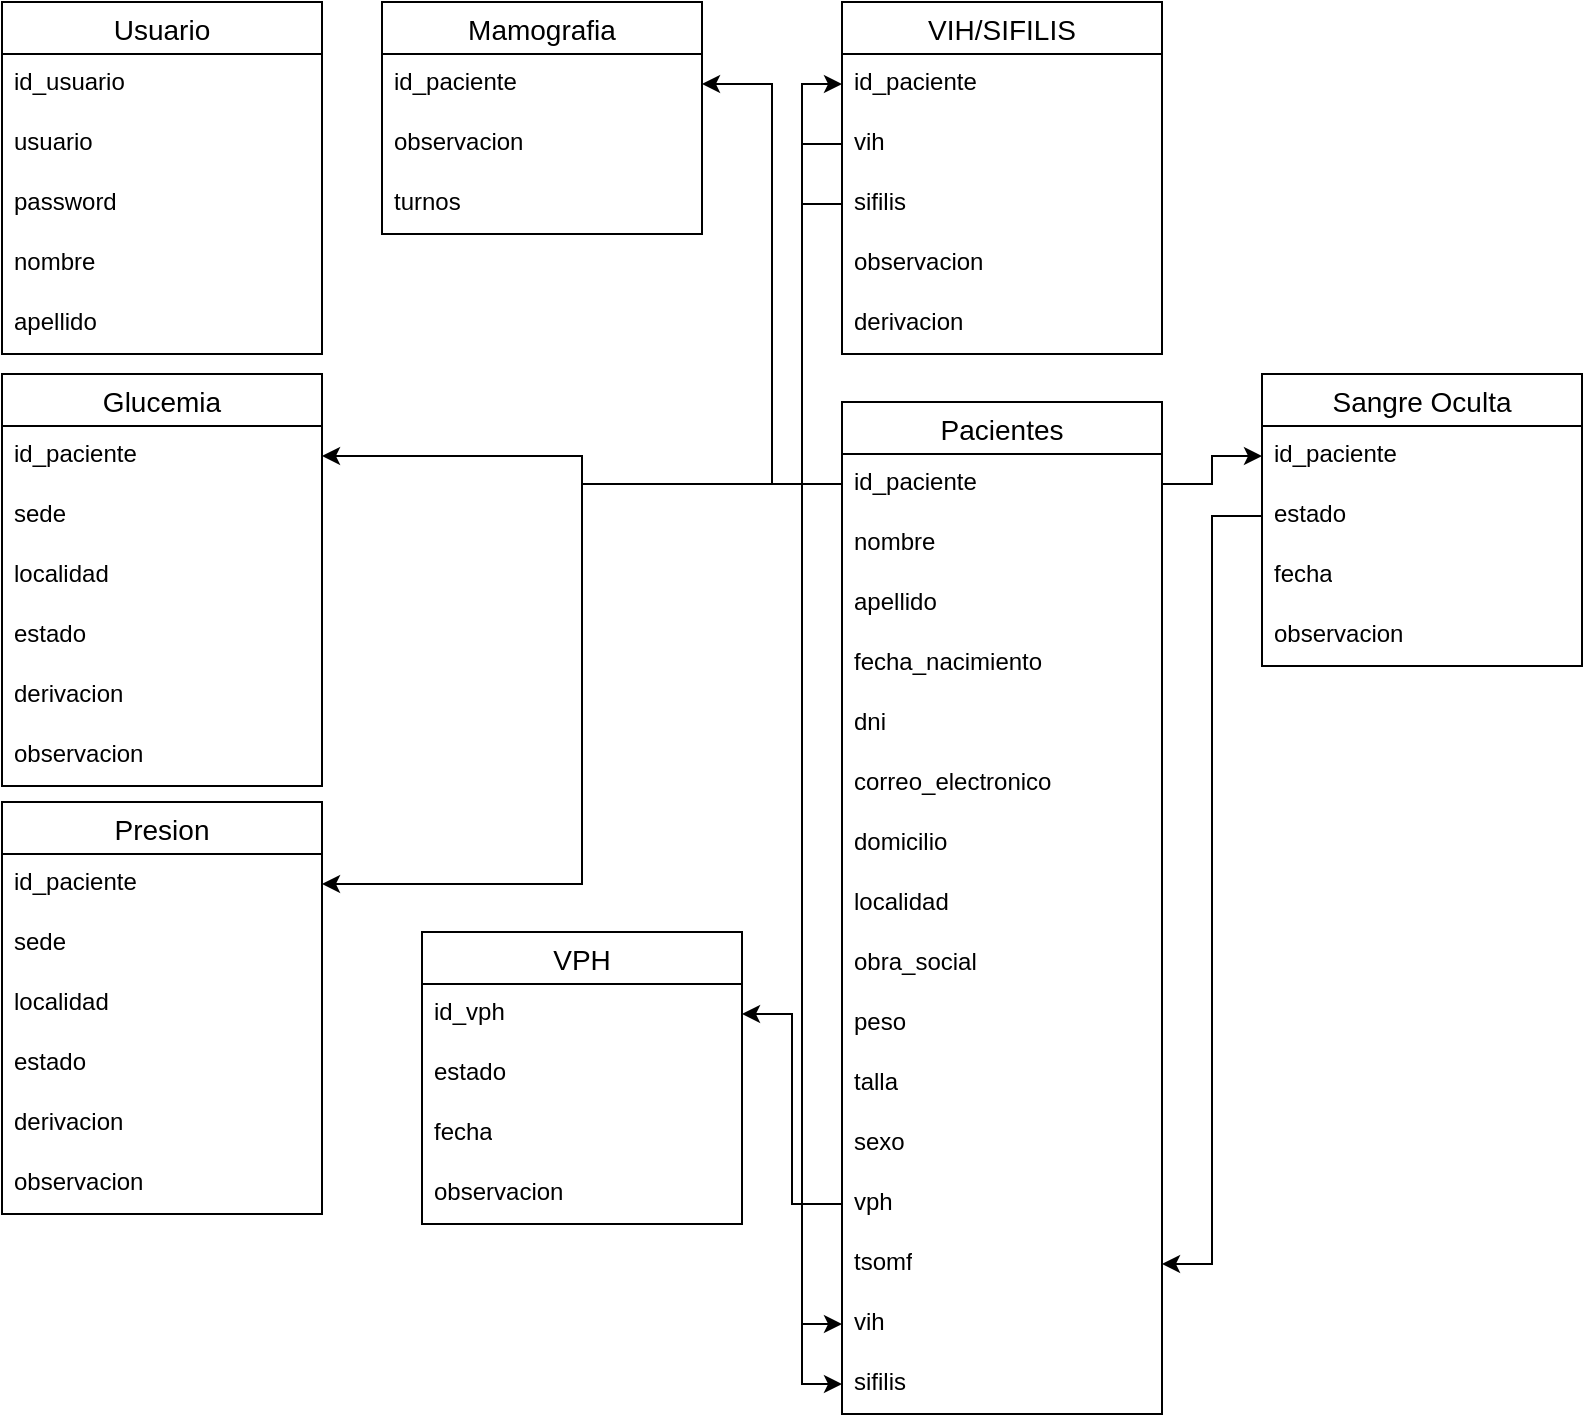 <mxfile version="21.7.5" type="device">
  <diagram name="Página-1" id="u-QSpupwLxlLvjrXL0Nx">
    <mxGraphModel dx="1114" dy="610" grid="1" gridSize="10" guides="1" tooltips="1" connect="1" arrows="1" fold="1" page="1" pageScale="1" pageWidth="827" pageHeight="1169" math="0" shadow="0">
      <root>
        <mxCell id="0" />
        <mxCell id="1" parent="0" />
        <mxCell id="ECE8zf6BJobS1JyCDbWX-42" value="Usuario" style="swimlane;fontStyle=0;childLayout=stackLayout;horizontal=1;startSize=26;horizontalStack=0;resizeParent=1;resizeParentMax=0;resizeLast=0;collapsible=1;marginBottom=0;align=center;fontSize=14;" vertex="1" parent="1">
          <mxGeometry x="30" y="10" width="160" height="176" as="geometry" />
        </mxCell>
        <mxCell id="ECE8zf6BJobS1JyCDbWX-43" value="id_usuario" style="text;strokeColor=none;fillColor=none;spacingLeft=4;spacingRight=4;overflow=hidden;rotatable=0;points=[[0,0.5],[1,0.5]];portConstraint=eastwest;fontSize=12;whiteSpace=wrap;html=1;" vertex="1" parent="ECE8zf6BJobS1JyCDbWX-42">
          <mxGeometry y="26" width="160" height="30" as="geometry" />
        </mxCell>
        <mxCell id="ECE8zf6BJobS1JyCDbWX-44" value="usuario" style="text;strokeColor=none;fillColor=none;spacingLeft=4;spacingRight=4;overflow=hidden;rotatable=0;points=[[0,0.5],[1,0.5]];portConstraint=eastwest;fontSize=12;whiteSpace=wrap;html=1;" vertex="1" parent="ECE8zf6BJobS1JyCDbWX-42">
          <mxGeometry y="56" width="160" height="30" as="geometry" />
        </mxCell>
        <mxCell id="ECE8zf6BJobS1JyCDbWX-45" value="password" style="text;strokeColor=none;fillColor=none;spacingLeft=4;spacingRight=4;overflow=hidden;rotatable=0;points=[[0,0.5],[1,0.5]];portConstraint=eastwest;fontSize=12;whiteSpace=wrap;html=1;" vertex="1" parent="ECE8zf6BJobS1JyCDbWX-42">
          <mxGeometry y="86" width="160" height="30" as="geometry" />
        </mxCell>
        <mxCell id="ECE8zf6BJobS1JyCDbWX-46" value="nombre" style="text;strokeColor=none;fillColor=none;spacingLeft=4;spacingRight=4;overflow=hidden;rotatable=0;points=[[0,0.5],[1,0.5]];portConstraint=eastwest;fontSize=12;whiteSpace=wrap;html=1;" vertex="1" parent="ECE8zf6BJobS1JyCDbWX-42">
          <mxGeometry y="116" width="160" height="30" as="geometry" />
        </mxCell>
        <mxCell id="ECE8zf6BJobS1JyCDbWX-48" value="apellido" style="text;strokeColor=none;fillColor=none;spacingLeft=4;spacingRight=4;overflow=hidden;rotatable=0;points=[[0,0.5],[1,0.5]];portConstraint=eastwest;fontSize=12;whiteSpace=wrap;html=1;" vertex="1" parent="ECE8zf6BJobS1JyCDbWX-42">
          <mxGeometry y="146" width="160" height="30" as="geometry" />
        </mxCell>
        <mxCell id="ECE8zf6BJobS1JyCDbWX-49" value="Pacientes" style="swimlane;fontStyle=0;childLayout=stackLayout;horizontal=1;startSize=26;horizontalStack=0;resizeParent=1;resizeParentMax=0;resizeLast=0;collapsible=1;marginBottom=0;align=center;fontSize=14;" vertex="1" parent="1">
          <mxGeometry x="450" y="210" width="160" height="506" as="geometry" />
        </mxCell>
        <mxCell id="ECE8zf6BJobS1JyCDbWX-50" value="id_paciente" style="text;strokeColor=none;fillColor=none;spacingLeft=4;spacingRight=4;overflow=hidden;rotatable=0;points=[[0,0.5],[1,0.5]];portConstraint=eastwest;fontSize=12;whiteSpace=wrap;html=1;" vertex="1" parent="ECE8zf6BJobS1JyCDbWX-49">
          <mxGeometry y="26" width="160" height="30" as="geometry" />
        </mxCell>
        <mxCell id="ECE8zf6BJobS1JyCDbWX-51" value="nombre" style="text;strokeColor=none;fillColor=none;spacingLeft=4;spacingRight=4;overflow=hidden;rotatable=0;points=[[0,0.5],[1,0.5]];portConstraint=eastwest;fontSize=12;whiteSpace=wrap;html=1;" vertex="1" parent="ECE8zf6BJobS1JyCDbWX-49">
          <mxGeometry y="56" width="160" height="30" as="geometry" />
        </mxCell>
        <mxCell id="ECE8zf6BJobS1JyCDbWX-52" value="apellido" style="text;strokeColor=none;fillColor=none;spacingLeft=4;spacingRight=4;overflow=hidden;rotatable=0;points=[[0,0.5],[1,0.5]];portConstraint=eastwest;fontSize=12;whiteSpace=wrap;html=1;" vertex="1" parent="ECE8zf6BJobS1JyCDbWX-49">
          <mxGeometry y="86" width="160" height="30" as="geometry" />
        </mxCell>
        <mxCell id="ECE8zf6BJobS1JyCDbWX-53" value="fecha_nacimiento" style="text;strokeColor=none;fillColor=none;spacingLeft=4;spacingRight=4;overflow=hidden;rotatable=0;points=[[0,0.5],[1,0.5]];portConstraint=eastwest;fontSize=12;whiteSpace=wrap;html=1;" vertex="1" parent="ECE8zf6BJobS1JyCDbWX-49">
          <mxGeometry y="116" width="160" height="30" as="geometry" />
        </mxCell>
        <mxCell id="ECE8zf6BJobS1JyCDbWX-54" value="dni" style="text;strokeColor=none;fillColor=none;spacingLeft=4;spacingRight=4;overflow=hidden;rotatable=0;points=[[0,0.5],[1,0.5]];portConstraint=eastwest;fontSize=12;whiteSpace=wrap;html=1;" vertex="1" parent="ECE8zf6BJobS1JyCDbWX-49">
          <mxGeometry y="146" width="160" height="30" as="geometry" />
        </mxCell>
        <mxCell id="ECE8zf6BJobS1JyCDbWX-55" value="correo_electronico" style="text;strokeColor=none;fillColor=none;spacingLeft=4;spacingRight=4;overflow=hidden;rotatable=0;points=[[0,0.5],[1,0.5]];portConstraint=eastwest;fontSize=12;whiteSpace=wrap;html=1;" vertex="1" parent="ECE8zf6BJobS1JyCDbWX-49">
          <mxGeometry y="176" width="160" height="30" as="geometry" />
        </mxCell>
        <mxCell id="ECE8zf6BJobS1JyCDbWX-56" value="domicilio" style="text;strokeColor=none;fillColor=none;spacingLeft=4;spacingRight=4;overflow=hidden;rotatable=0;points=[[0,0.5],[1,0.5]];portConstraint=eastwest;fontSize=12;whiteSpace=wrap;html=1;" vertex="1" parent="ECE8zf6BJobS1JyCDbWX-49">
          <mxGeometry y="206" width="160" height="30" as="geometry" />
        </mxCell>
        <mxCell id="ECE8zf6BJobS1JyCDbWX-57" value="localidad" style="text;strokeColor=none;fillColor=none;spacingLeft=4;spacingRight=4;overflow=hidden;rotatable=0;points=[[0,0.5],[1,0.5]];portConstraint=eastwest;fontSize=12;whiteSpace=wrap;html=1;" vertex="1" parent="ECE8zf6BJobS1JyCDbWX-49">
          <mxGeometry y="236" width="160" height="30" as="geometry" />
        </mxCell>
        <mxCell id="ECE8zf6BJobS1JyCDbWX-58" value="obra_social" style="text;strokeColor=none;fillColor=none;spacingLeft=4;spacingRight=4;overflow=hidden;rotatable=0;points=[[0,0.5],[1,0.5]];portConstraint=eastwest;fontSize=12;whiteSpace=wrap;html=1;" vertex="1" parent="ECE8zf6BJobS1JyCDbWX-49">
          <mxGeometry y="266" width="160" height="30" as="geometry" />
        </mxCell>
        <mxCell id="ECE8zf6BJobS1JyCDbWX-115" value="peso" style="text;strokeColor=none;fillColor=none;spacingLeft=4;spacingRight=4;overflow=hidden;rotatable=0;points=[[0,0.5],[1,0.5]];portConstraint=eastwest;fontSize=12;whiteSpace=wrap;html=1;" vertex="1" parent="ECE8zf6BJobS1JyCDbWX-49">
          <mxGeometry y="296" width="160" height="30" as="geometry" />
        </mxCell>
        <mxCell id="ECE8zf6BJobS1JyCDbWX-116" value="talla" style="text;strokeColor=none;fillColor=none;spacingLeft=4;spacingRight=4;overflow=hidden;rotatable=0;points=[[0,0.5],[1,0.5]];portConstraint=eastwest;fontSize=12;whiteSpace=wrap;html=1;" vertex="1" parent="ECE8zf6BJobS1JyCDbWX-49">
          <mxGeometry y="326" width="160" height="30" as="geometry" />
        </mxCell>
        <mxCell id="ECE8zf6BJobS1JyCDbWX-121" value="sexo" style="text;strokeColor=none;fillColor=none;spacingLeft=4;spacingRight=4;overflow=hidden;rotatable=0;points=[[0,0.5],[1,0.5]];portConstraint=eastwest;fontSize=12;whiteSpace=wrap;html=1;" vertex="1" parent="ECE8zf6BJobS1JyCDbWX-49">
          <mxGeometry y="356" width="160" height="30" as="geometry" />
        </mxCell>
        <mxCell id="ECE8zf6BJobS1JyCDbWX-128" value="vph" style="text;strokeColor=none;fillColor=none;spacingLeft=4;spacingRight=4;overflow=hidden;rotatable=0;points=[[0,0.5],[1,0.5]];portConstraint=eastwest;fontSize=12;whiteSpace=wrap;html=1;" vertex="1" parent="ECE8zf6BJobS1JyCDbWX-49">
          <mxGeometry y="386" width="160" height="30" as="geometry" />
        </mxCell>
        <mxCell id="ECE8zf6BJobS1JyCDbWX-137" value="tsomf" style="text;strokeColor=none;fillColor=none;spacingLeft=4;spacingRight=4;overflow=hidden;rotatable=0;points=[[0,0.5],[1,0.5]];portConstraint=eastwest;fontSize=12;whiteSpace=wrap;html=1;" vertex="1" parent="ECE8zf6BJobS1JyCDbWX-49">
          <mxGeometry y="416" width="160" height="30" as="geometry" />
        </mxCell>
        <mxCell id="ECE8zf6BJobS1JyCDbWX-139" value="vih" style="text;strokeColor=none;fillColor=none;spacingLeft=4;spacingRight=4;overflow=hidden;rotatable=0;points=[[0,0.5],[1,0.5]];portConstraint=eastwest;fontSize=12;whiteSpace=wrap;html=1;" vertex="1" parent="ECE8zf6BJobS1JyCDbWX-49">
          <mxGeometry y="446" width="160" height="30" as="geometry" />
        </mxCell>
        <mxCell id="ECE8zf6BJobS1JyCDbWX-140" value="sifilis" style="text;strokeColor=none;fillColor=none;spacingLeft=4;spacingRight=4;overflow=hidden;rotatable=0;points=[[0,0.5],[1,0.5]];portConstraint=eastwest;fontSize=12;whiteSpace=wrap;html=1;" vertex="1" parent="ECE8zf6BJobS1JyCDbWX-49">
          <mxGeometry y="476" width="160" height="30" as="geometry" />
        </mxCell>
        <mxCell id="ECE8zf6BJobS1JyCDbWX-67" value="Glucemia" style="swimlane;fontStyle=0;childLayout=stackLayout;horizontal=1;startSize=26;horizontalStack=0;resizeParent=1;resizeParentMax=0;resizeLast=0;collapsible=1;marginBottom=0;align=center;fontSize=14;" vertex="1" parent="1">
          <mxGeometry x="30" y="196" width="160" height="206" as="geometry" />
        </mxCell>
        <mxCell id="ECE8zf6BJobS1JyCDbWX-68" value="id_paciente" style="text;strokeColor=none;fillColor=none;spacingLeft=4;spacingRight=4;overflow=hidden;rotatable=0;points=[[0,0.5],[1,0.5]];portConstraint=eastwest;fontSize=12;whiteSpace=wrap;html=1;" vertex="1" parent="ECE8zf6BJobS1JyCDbWX-67">
          <mxGeometry y="26" width="160" height="30" as="geometry" />
        </mxCell>
        <mxCell id="ECE8zf6BJobS1JyCDbWX-69" value="sede" style="text;strokeColor=none;fillColor=none;spacingLeft=4;spacingRight=4;overflow=hidden;rotatable=0;points=[[0,0.5],[1,0.5]];portConstraint=eastwest;fontSize=12;whiteSpace=wrap;html=1;" vertex="1" parent="ECE8zf6BJobS1JyCDbWX-67">
          <mxGeometry y="56" width="160" height="30" as="geometry" />
        </mxCell>
        <mxCell id="ECE8zf6BJobS1JyCDbWX-70" value="localidad" style="text;strokeColor=none;fillColor=none;spacingLeft=4;spacingRight=4;overflow=hidden;rotatable=0;points=[[0,0.5],[1,0.5]];portConstraint=eastwest;fontSize=12;whiteSpace=wrap;html=1;" vertex="1" parent="ECE8zf6BJobS1JyCDbWX-67">
          <mxGeometry y="86" width="160" height="30" as="geometry" />
        </mxCell>
        <mxCell id="ECE8zf6BJobS1JyCDbWX-71" value="estado" style="text;strokeColor=none;fillColor=none;spacingLeft=4;spacingRight=4;overflow=hidden;rotatable=0;points=[[0,0.5],[1,0.5]];portConstraint=eastwest;fontSize=12;whiteSpace=wrap;html=1;" vertex="1" parent="ECE8zf6BJobS1JyCDbWX-67">
          <mxGeometry y="116" width="160" height="30" as="geometry" />
        </mxCell>
        <mxCell id="ECE8zf6BJobS1JyCDbWX-72" value="derivacion" style="text;strokeColor=none;fillColor=none;spacingLeft=4;spacingRight=4;overflow=hidden;rotatable=0;points=[[0,0.5],[1,0.5]];portConstraint=eastwest;fontSize=12;whiteSpace=wrap;html=1;" vertex="1" parent="ECE8zf6BJobS1JyCDbWX-67">
          <mxGeometry y="146" width="160" height="30" as="geometry" />
        </mxCell>
        <mxCell id="ECE8zf6BJobS1JyCDbWX-88" value="observacion" style="text;strokeColor=none;fillColor=none;spacingLeft=4;spacingRight=4;overflow=hidden;rotatable=0;points=[[0,0.5],[1,0.5]];portConstraint=eastwest;fontSize=12;whiteSpace=wrap;html=1;" vertex="1" parent="ECE8zf6BJobS1JyCDbWX-67">
          <mxGeometry y="176" width="160" height="30" as="geometry" />
        </mxCell>
        <mxCell id="ECE8zf6BJobS1JyCDbWX-90" value="Presion" style="swimlane;fontStyle=0;childLayout=stackLayout;horizontal=1;startSize=26;horizontalStack=0;resizeParent=1;resizeParentMax=0;resizeLast=0;collapsible=1;marginBottom=0;align=center;fontSize=14;" vertex="1" parent="1">
          <mxGeometry x="30" y="410" width="160" height="206" as="geometry" />
        </mxCell>
        <mxCell id="ECE8zf6BJobS1JyCDbWX-91" value="id_paciente" style="text;strokeColor=none;fillColor=none;spacingLeft=4;spacingRight=4;overflow=hidden;rotatable=0;points=[[0,0.5],[1,0.5]];portConstraint=eastwest;fontSize=12;whiteSpace=wrap;html=1;" vertex="1" parent="ECE8zf6BJobS1JyCDbWX-90">
          <mxGeometry y="26" width="160" height="30" as="geometry" />
        </mxCell>
        <mxCell id="ECE8zf6BJobS1JyCDbWX-92" value="sede" style="text;strokeColor=none;fillColor=none;spacingLeft=4;spacingRight=4;overflow=hidden;rotatable=0;points=[[0,0.5],[1,0.5]];portConstraint=eastwest;fontSize=12;whiteSpace=wrap;html=1;" vertex="1" parent="ECE8zf6BJobS1JyCDbWX-90">
          <mxGeometry y="56" width="160" height="30" as="geometry" />
        </mxCell>
        <mxCell id="ECE8zf6BJobS1JyCDbWX-93" value="localidad" style="text;strokeColor=none;fillColor=none;spacingLeft=4;spacingRight=4;overflow=hidden;rotatable=0;points=[[0,0.5],[1,0.5]];portConstraint=eastwest;fontSize=12;whiteSpace=wrap;html=1;" vertex="1" parent="ECE8zf6BJobS1JyCDbWX-90">
          <mxGeometry y="86" width="160" height="30" as="geometry" />
        </mxCell>
        <mxCell id="ECE8zf6BJobS1JyCDbWX-94" value="estado" style="text;strokeColor=none;fillColor=none;spacingLeft=4;spacingRight=4;overflow=hidden;rotatable=0;points=[[0,0.5],[1,0.5]];portConstraint=eastwest;fontSize=12;whiteSpace=wrap;html=1;" vertex="1" parent="ECE8zf6BJobS1JyCDbWX-90">
          <mxGeometry y="116" width="160" height="30" as="geometry" />
        </mxCell>
        <mxCell id="ECE8zf6BJobS1JyCDbWX-95" value="derivacion" style="text;strokeColor=none;fillColor=none;spacingLeft=4;spacingRight=4;overflow=hidden;rotatable=0;points=[[0,0.5],[1,0.5]];portConstraint=eastwest;fontSize=12;whiteSpace=wrap;html=1;" vertex="1" parent="ECE8zf6BJobS1JyCDbWX-90">
          <mxGeometry y="146" width="160" height="30" as="geometry" />
        </mxCell>
        <mxCell id="ECE8zf6BJobS1JyCDbWX-96" value="observacion" style="text;strokeColor=none;fillColor=none;spacingLeft=4;spacingRight=4;overflow=hidden;rotatable=0;points=[[0,0.5],[1,0.5]];portConstraint=eastwest;fontSize=12;whiteSpace=wrap;html=1;" vertex="1" parent="ECE8zf6BJobS1JyCDbWX-90">
          <mxGeometry y="176" width="160" height="30" as="geometry" />
        </mxCell>
        <mxCell id="ECE8zf6BJobS1JyCDbWX-98" value="Mamografia" style="swimlane;fontStyle=0;childLayout=stackLayout;horizontal=1;startSize=26;horizontalStack=0;resizeParent=1;resizeParentMax=0;resizeLast=0;collapsible=1;marginBottom=0;align=center;fontSize=14;" vertex="1" parent="1">
          <mxGeometry x="220" y="10" width="160" height="116" as="geometry" />
        </mxCell>
        <mxCell id="ECE8zf6BJobS1JyCDbWX-99" value="id_paciente" style="text;strokeColor=none;fillColor=none;spacingLeft=4;spacingRight=4;overflow=hidden;rotatable=0;points=[[0,0.5],[1,0.5]];portConstraint=eastwest;fontSize=12;whiteSpace=wrap;html=1;" vertex="1" parent="ECE8zf6BJobS1JyCDbWX-98">
          <mxGeometry y="26" width="160" height="30" as="geometry" />
        </mxCell>
        <mxCell id="ECE8zf6BJobS1JyCDbWX-103" value="observacion" style="text;strokeColor=none;fillColor=none;spacingLeft=4;spacingRight=4;overflow=hidden;rotatable=0;points=[[0,0.5],[1,0.5]];portConstraint=eastwest;fontSize=12;whiteSpace=wrap;html=1;" vertex="1" parent="ECE8zf6BJobS1JyCDbWX-98">
          <mxGeometry y="56" width="160" height="30" as="geometry" />
        </mxCell>
        <mxCell id="ECE8zf6BJobS1JyCDbWX-104" value="turnos" style="text;strokeColor=none;fillColor=none;spacingLeft=4;spacingRight=4;overflow=hidden;rotatable=0;points=[[0,0.5],[1,0.5]];portConstraint=eastwest;fontSize=12;whiteSpace=wrap;html=1;" vertex="1" parent="ECE8zf6BJobS1JyCDbWX-98">
          <mxGeometry y="86" width="160" height="30" as="geometry" />
        </mxCell>
        <mxCell id="ECE8zf6BJobS1JyCDbWX-102" style="edgeStyle=orthogonalEdgeStyle;rounded=0;orthogonalLoop=1;jettySize=auto;html=1;exitX=0;exitY=0.5;exitDx=0;exitDy=0;entryX=1;entryY=0.5;entryDx=0;entryDy=0;" edge="1" parent="1" source="ECE8zf6BJobS1JyCDbWX-50" target="ECE8zf6BJobS1JyCDbWX-99">
          <mxGeometry relative="1" as="geometry" />
        </mxCell>
        <mxCell id="ECE8zf6BJobS1JyCDbWX-105" value="VIH/SIFILIS" style="swimlane;fontStyle=0;childLayout=stackLayout;horizontal=1;startSize=26;horizontalStack=0;resizeParent=1;resizeParentMax=0;resizeLast=0;collapsible=1;marginBottom=0;align=center;fontSize=14;" vertex="1" parent="1">
          <mxGeometry x="450" y="10" width="160" height="176" as="geometry" />
        </mxCell>
        <mxCell id="ECE8zf6BJobS1JyCDbWX-106" value="id_paciente" style="text;strokeColor=none;fillColor=none;spacingLeft=4;spacingRight=4;overflow=hidden;rotatable=0;points=[[0,0.5],[1,0.5]];portConstraint=eastwest;fontSize=12;whiteSpace=wrap;html=1;" vertex="1" parent="ECE8zf6BJobS1JyCDbWX-105">
          <mxGeometry y="26" width="160" height="30" as="geometry" />
        </mxCell>
        <mxCell id="ECE8zf6BJobS1JyCDbWX-107" value="vih" style="text;strokeColor=none;fillColor=none;spacingLeft=4;spacingRight=4;overflow=hidden;rotatable=0;points=[[0,0.5],[1,0.5]];portConstraint=eastwest;fontSize=12;whiteSpace=wrap;html=1;" vertex="1" parent="ECE8zf6BJobS1JyCDbWX-105">
          <mxGeometry y="56" width="160" height="30" as="geometry" />
        </mxCell>
        <mxCell id="ECE8zf6BJobS1JyCDbWX-108" value="sifilis" style="text;strokeColor=none;fillColor=none;spacingLeft=4;spacingRight=4;overflow=hidden;rotatable=0;points=[[0,0.5],[1,0.5]];portConstraint=eastwest;fontSize=12;whiteSpace=wrap;html=1;" vertex="1" parent="ECE8zf6BJobS1JyCDbWX-105">
          <mxGeometry y="86" width="160" height="30" as="geometry" />
        </mxCell>
        <mxCell id="ECE8zf6BJobS1JyCDbWX-110" value="observacion" style="text;strokeColor=none;fillColor=none;spacingLeft=4;spacingRight=4;overflow=hidden;rotatable=0;points=[[0,0.5],[1,0.5]];portConstraint=eastwest;fontSize=12;whiteSpace=wrap;html=1;" vertex="1" parent="ECE8zf6BJobS1JyCDbWX-105">
          <mxGeometry y="116" width="160" height="30" as="geometry" />
        </mxCell>
        <mxCell id="ECE8zf6BJobS1JyCDbWX-111" value="derivacion" style="text;strokeColor=none;fillColor=none;spacingLeft=4;spacingRight=4;overflow=hidden;rotatable=0;points=[[0,0.5],[1,0.5]];portConstraint=eastwest;fontSize=12;whiteSpace=wrap;html=1;" vertex="1" parent="ECE8zf6BJobS1JyCDbWX-105">
          <mxGeometry y="146" width="160" height="30" as="geometry" />
        </mxCell>
        <mxCell id="ECE8zf6BJobS1JyCDbWX-109" style="edgeStyle=orthogonalEdgeStyle;rounded=0;orthogonalLoop=1;jettySize=auto;html=1;exitX=0;exitY=0.5;exitDx=0;exitDy=0;entryX=0;entryY=0.5;entryDx=0;entryDy=0;" edge="1" parent="1" source="ECE8zf6BJobS1JyCDbWX-50" target="ECE8zf6BJobS1JyCDbWX-106">
          <mxGeometry relative="1" as="geometry" />
        </mxCell>
        <mxCell id="ECE8zf6BJobS1JyCDbWX-113" style="edgeStyle=orthogonalEdgeStyle;rounded=0;orthogonalLoop=1;jettySize=auto;html=1;exitX=0;exitY=0.5;exitDx=0;exitDy=0;entryX=1;entryY=0.5;entryDx=0;entryDy=0;" edge="1" parent="1" source="ECE8zf6BJobS1JyCDbWX-50" target="ECE8zf6BJobS1JyCDbWX-91">
          <mxGeometry relative="1" as="geometry" />
        </mxCell>
        <mxCell id="ECE8zf6BJobS1JyCDbWX-114" style="edgeStyle=orthogonalEdgeStyle;rounded=0;orthogonalLoop=1;jettySize=auto;html=1;exitX=0;exitY=0.5;exitDx=0;exitDy=0;" edge="1" parent="1" source="ECE8zf6BJobS1JyCDbWX-50" target="ECE8zf6BJobS1JyCDbWX-68">
          <mxGeometry relative="1" as="geometry" />
        </mxCell>
        <mxCell id="ECE8zf6BJobS1JyCDbWX-122" value="VPH" style="swimlane;fontStyle=0;childLayout=stackLayout;horizontal=1;startSize=26;horizontalStack=0;resizeParent=1;resizeParentMax=0;resizeLast=0;collapsible=1;marginBottom=0;align=center;fontSize=14;" vertex="1" parent="1">
          <mxGeometry x="240" y="475" width="160" height="146" as="geometry" />
        </mxCell>
        <mxCell id="ECE8zf6BJobS1JyCDbWX-123" value="id_vph" style="text;strokeColor=none;fillColor=none;spacingLeft=4;spacingRight=4;overflow=hidden;rotatable=0;points=[[0,0.5],[1,0.5]];portConstraint=eastwest;fontSize=12;whiteSpace=wrap;html=1;" vertex="1" parent="ECE8zf6BJobS1JyCDbWX-122">
          <mxGeometry y="26" width="160" height="30" as="geometry" />
        </mxCell>
        <mxCell id="ECE8zf6BJobS1JyCDbWX-124" value="estado" style="text;strokeColor=none;fillColor=none;spacingLeft=4;spacingRight=4;overflow=hidden;rotatable=0;points=[[0,0.5],[1,0.5]];portConstraint=eastwest;fontSize=12;whiteSpace=wrap;html=1;" vertex="1" parent="ECE8zf6BJobS1JyCDbWX-122">
          <mxGeometry y="56" width="160" height="30" as="geometry" />
        </mxCell>
        <mxCell id="ECE8zf6BJobS1JyCDbWX-125" value="fecha" style="text;strokeColor=none;fillColor=none;spacingLeft=4;spacingRight=4;overflow=hidden;rotatable=0;points=[[0,0.5],[1,0.5]];portConstraint=eastwest;fontSize=12;whiteSpace=wrap;html=1;" vertex="1" parent="ECE8zf6BJobS1JyCDbWX-122">
          <mxGeometry y="86" width="160" height="30" as="geometry" />
        </mxCell>
        <mxCell id="ECE8zf6BJobS1JyCDbWX-126" value="observacion" style="text;strokeColor=none;fillColor=none;spacingLeft=4;spacingRight=4;overflow=hidden;rotatable=0;points=[[0,0.5],[1,0.5]];portConstraint=eastwest;fontSize=12;whiteSpace=wrap;html=1;" vertex="1" parent="ECE8zf6BJobS1JyCDbWX-122">
          <mxGeometry y="116" width="160" height="30" as="geometry" />
        </mxCell>
        <mxCell id="ECE8zf6BJobS1JyCDbWX-130" style="edgeStyle=orthogonalEdgeStyle;rounded=0;orthogonalLoop=1;jettySize=auto;html=1;exitX=0;exitY=0.5;exitDx=0;exitDy=0;entryX=1;entryY=0.5;entryDx=0;entryDy=0;" edge="1" parent="1" source="ECE8zf6BJobS1JyCDbWX-128" target="ECE8zf6BJobS1JyCDbWX-123">
          <mxGeometry relative="1" as="geometry" />
        </mxCell>
        <mxCell id="ECE8zf6BJobS1JyCDbWX-131" value="Sangre Oculta" style="swimlane;fontStyle=0;childLayout=stackLayout;horizontal=1;startSize=26;horizontalStack=0;resizeParent=1;resizeParentMax=0;resizeLast=0;collapsible=1;marginBottom=0;align=center;fontSize=14;" vertex="1" parent="1">
          <mxGeometry x="660" y="196" width="160" height="146" as="geometry" />
        </mxCell>
        <mxCell id="ECE8zf6BJobS1JyCDbWX-132" value="id_paciente" style="text;strokeColor=none;fillColor=none;spacingLeft=4;spacingRight=4;overflow=hidden;rotatable=0;points=[[0,0.5],[1,0.5]];portConstraint=eastwest;fontSize=12;whiteSpace=wrap;html=1;" vertex="1" parent="ECE8zf6BJobS1JyCDbWX-131">
          <mxGeometry y="26" width="160" height="30" as="geometry" />
        </mxCell>
        <mxCell id="ECE8zf6BJobS1JyCDbWX-133" value="estado" style="text;strokeColor=none;fillColor=none;spacingLeft=4;spacingRight=4;overflow=hidden;rotatable=0;points=[[0,0.5],[1,0.5]];portConstraint=eastwest;fontSize=12;whiteSpace=wrap;html=1;" vertex="1" parent="ECE8zf6BJobS1JyCDbWX-131">
          <mxGeometry y="56" width="160" height="30" as="geometry" />
        </mxCell>
        <mxCell id="ECE8zf6BJobS1JyCDbWX-134" value="fecha" style="text;strokeColor=none;fillColor=none;spacingLeft=4;spacingRight=4;overflow=hidden;rotatable=0;points=[[0,0.5],[1,0.5]];portConstraint=eastwest;fontSize=12;whiteSpace=wrap;html=1;" vertex="1" parent="ECE8zf6BJobS1JyCDbWX-131">
          <mxGeometry y="86" width="160" height="30" as="geometry" />
        </mxCell>
        <mxCell id="ECE8zf6BJobS1JyCDbWX-135" value="observacion" style="text;strokeColor=none;fillColor=none;spacingLeft=4;spacingRight=4;overflow=hidden;rotatable=0;points=[[0,0.5],[1,0.5]];portConstraint=eastwest;fontSize=12;whiteSpace=wrap;html=1;" vertex="1" parent="ECE8zf6BJobS1JyCDbWX-131">
          <mxGeometry y="116" width="160" height="30" as="geometry" />
        </mxCell>
        <mxCell id="ECE8zf6BJobS1JyCDbWX-136" style="edgeStyle=orthogonalEdgeStyle;rounded=0;orthogonalLoop=1;jettySize=auto;html=1;exitX=1;exitY=0.5;exitDx=0;exitDy=0;entryX=0;entryY=0.5;entryDx=0;entryDy=0;" edge="1" parent="1" source="ECE8zf6BJobS1JyCDbWX-50" target="ECE8zf6BJobS1JyCDbWX-132">
          <mxGeometry relative="1" as="geometry" />
        </mxCell>
        <mxCell id="ECE8zf6BJobS1JyCDbWX-138" style="edgeStyle=orthogonalEdgeStyle;rounded=0;orthogonalLoop=1;jettySize=auto;html=1;exitX=0;exitY=0.5;exitDx=0;exitDy=0;entryX=1;entryY=0.5;entryDx=0;entryDy=0;" edge="1" parent="1" source="ECE8zf6BJobS1JyCDbWX-133" target="ECE8zf6BJobS1JyCDbWX-137">
          <mxGeometry relative="1" as="geometry" />
        </mxCell>
        <mxCell id="ECE8zf6BJobS1JyCDbWX-141" style="edgeStyle=orthogonalEdgeStyle;rounded=0;orthogonalLoop=1;jettySize=auto;html=1;exitX=0;exitY=0.5;exitDx=0;exitDy=0;entryX=0;entryY=0.5;entryDx=0;entryDy=0;" edge="1" parent="1" source="ECE8zf6BJobS1JyCDbWX-107" target="ECE8zf6BJobS1JyCDbWX-139">
          <mxGeometry relative="1" as="geometry" />
        </mxCell>
        <mxCell id="ECE8zf6BJobS1JyCDbWX-142" style="edgeStyle=orthogonalEdgeStyle;rounded=0;orthogonalLoop=1;jettySize=auto;html=1;exitX=0;exitY=0.5;exitDx=0;exitDy=0;entryX=0;entryY=0.5;entryDx=0;entryDy=0;" edge="1" parent="1" source="ECE8zf6BJobS1JyCDbWX-108" target="ECE8zf6BJobS1JyCDbWX-140">
          <mxGeometry relative="1" as="geometry" />
        </mxCell>
      </root>
    </mxGraphModel>
  </diagram>
</mxfile>
